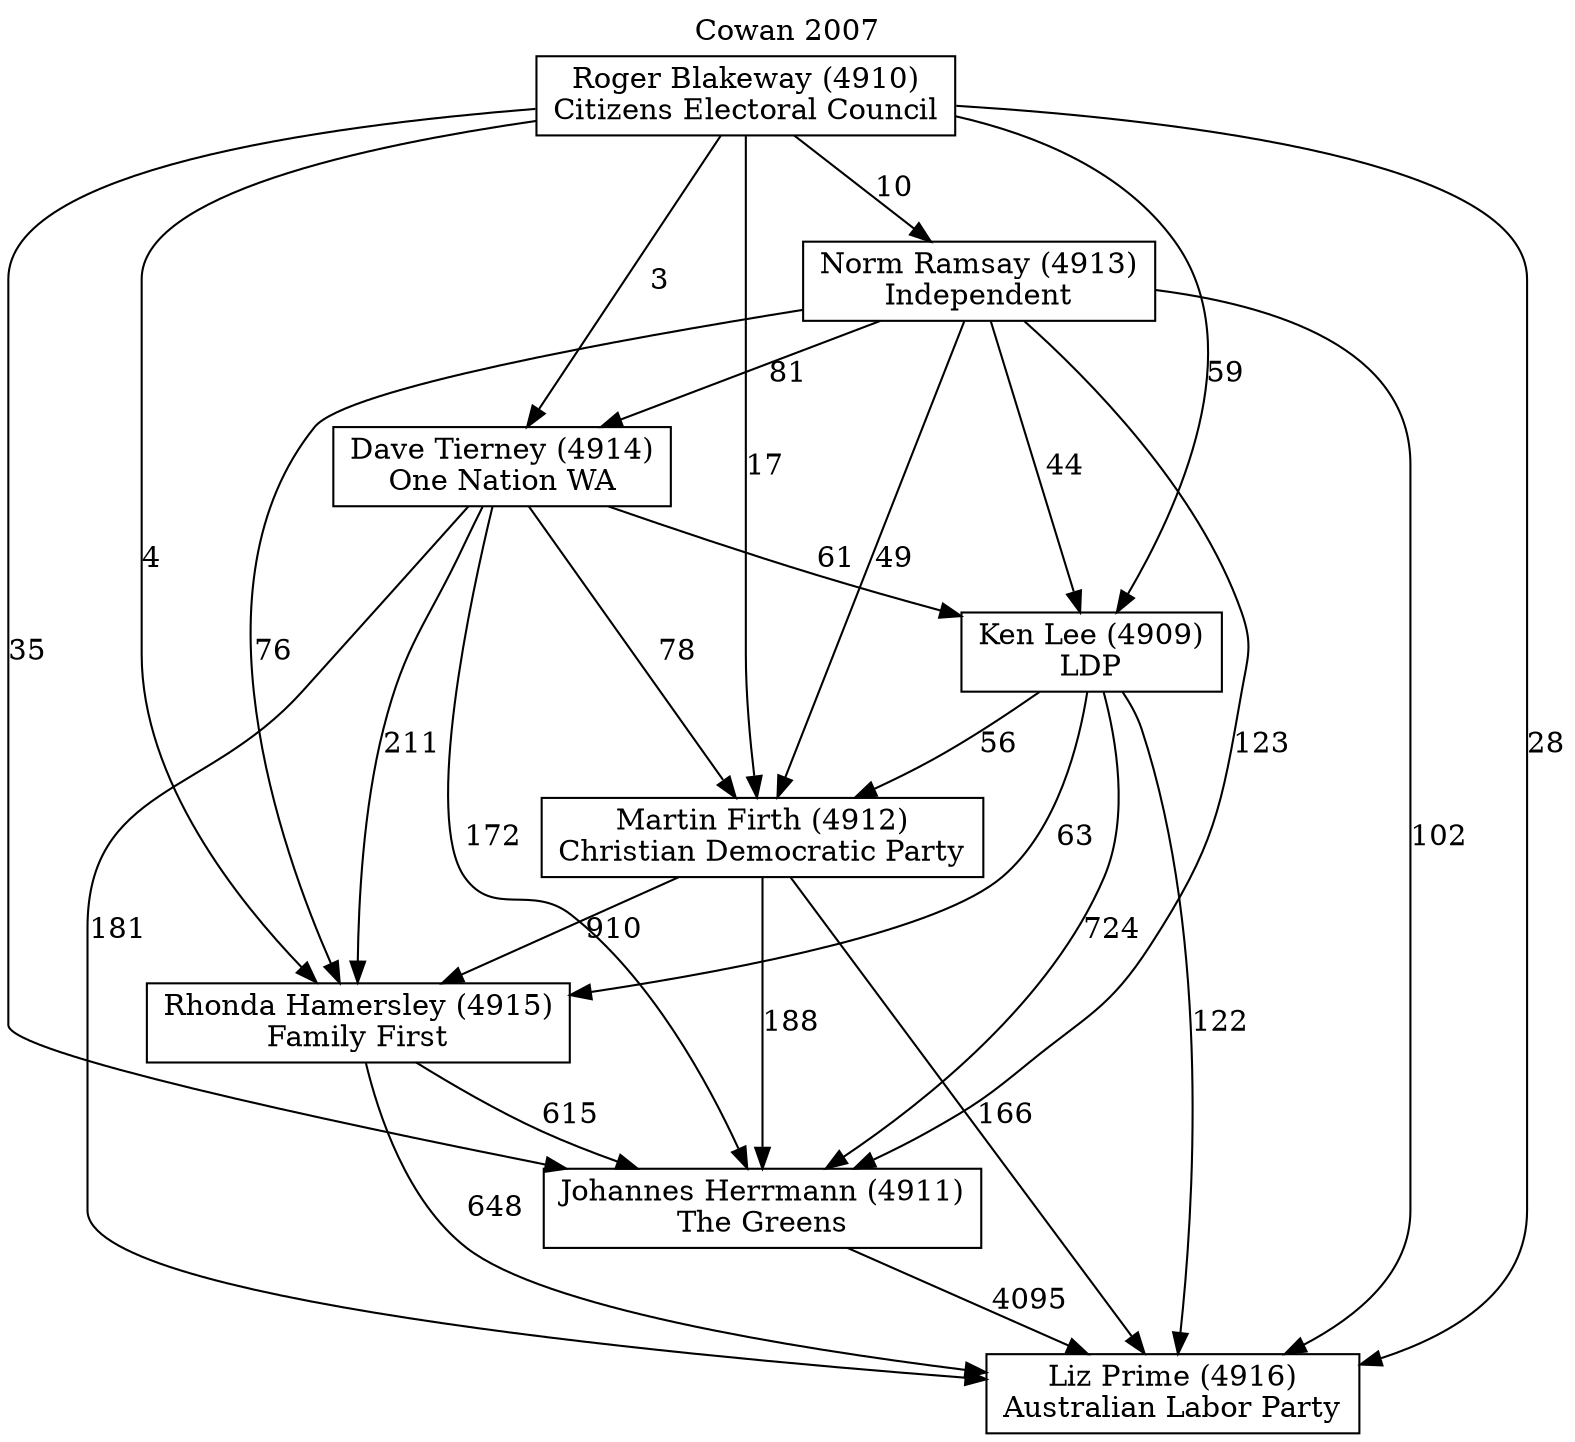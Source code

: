 // House preference flow
digraph "Liz Prime (4916)_Cowan_2007" {
	graph [label="Cowan 2007" labelloc=t mclimit=10]
	node [shape=box]
	"Dave Tierney (4914)" [label="Dave Tierney (4914)
One Nation WA"]
	"Johannes Herrmann (4911)" [label="Johannes Herrmann (4911)
The Greens"]
	"Ken Lee (4909)" [label="Ken Lee (4909)
LDP"]
	"Liz Prime (4916)" [label="Liz Prime (4916)
Australian Labor Party"]
	"Martin Firth (4912)" [label="Martin Firth (4912)
Christian Democratic Party"]
	"Norm Ramsay (4913)" [label="Norm Ramsay (4913)
Independent"]
	"Rhonda Hamersley (4915)" [label="Rhonda Hamersley (4915)
Family First"]
	"Roger Blakeway (4910)" [label="Roger Blakeway (4910)
Citizens Electoral Council"]
	"Dave Tierney (4914)" -> "Johannes Herrmann (4911)" [label=172]
	"Dave Tierney (4914)" -> "Ken Lee (4909)" [label=61]
	"Dave Tierney (4914)" -> "Liz Prime (4916)" [label=181]
	"Dave Tierney (4914)" -> "Martin Firth (4912)" [label=78]
	"Dave Tierney (4914)" -> "Rhonda Hamersley (4915)" [label=211]
	"Johannes Herrmann (4911)" -> "Liz Prime (4916)" [label=4095]
	"Ken Lee (4909)" -> "Johannes Herrmann (4911)" [label=724]
	"Ken Lee (4909)" -> "Liz Prime (4916)" [label=122]
	"Ken Lee (4909)" -> "Martin Firth (4912)" [label=56]
	"Ken Lee (4909)" -> "Rhonda Hamersley (4915)" [label=63]
	"Martin Firth (4912)" -> "Johannes Herrmann (4911)" [label=188]
	"Martin Firth (4912)" -> "Liz Prime (4916)" [label=166]
	"Martin Firth (4912)" -> "Rhonda Hamersley (4915)" [label=910]
	"Norm Ramsay (4913)" -> "Dave Tierney (4914)" [label=81]
	"Norm Ramsay (4913)" -> "Johannes Herrmann (4911)" [label=123]
	"Norm Ramsay (4913)" -> "Ken Lee (4909)" [label=44]
	"Norm Ramsay (4913)" -> "Liz Prime (4916)" [label=102]
	"Norm Ramsay (4913)" -> "Martin Firth (4912)" [label=49]
	"Norm Ramsay (4913)" -> "Rhonda Hamersley (4915)" [label=76]
	"Rhonda Hamersley (4915)" -> "Johannes Herrmann (4911)" [label=615]
	"Rhonda Hamersley (4915)" -> "Liz Prime (4916)" [label=648]
	"Roger Blakeway (4910)" -> "Dave Tierney (4914)" [label=3]
	"Roger Blakeway (4910)" -> "Johannes Herrmann (4911)" [label=35]
	"Roger Blakeway (4910)" -> "Ken Lee (4909)" [label=59]
	"Roger Blakeway (4910)" -> "Liz Prime (4916)" [label=28]
	"Roger Blakeway (4910)" -> "Martin Firth (4912)" [label=17]
	"Roger Blakeway (4910)" -> "Norm Ramsay (4913)" [label=10]
	"Roger Blakeway (4910)" -> "Rhonda Hamersley (4915)" [label=4]
}
